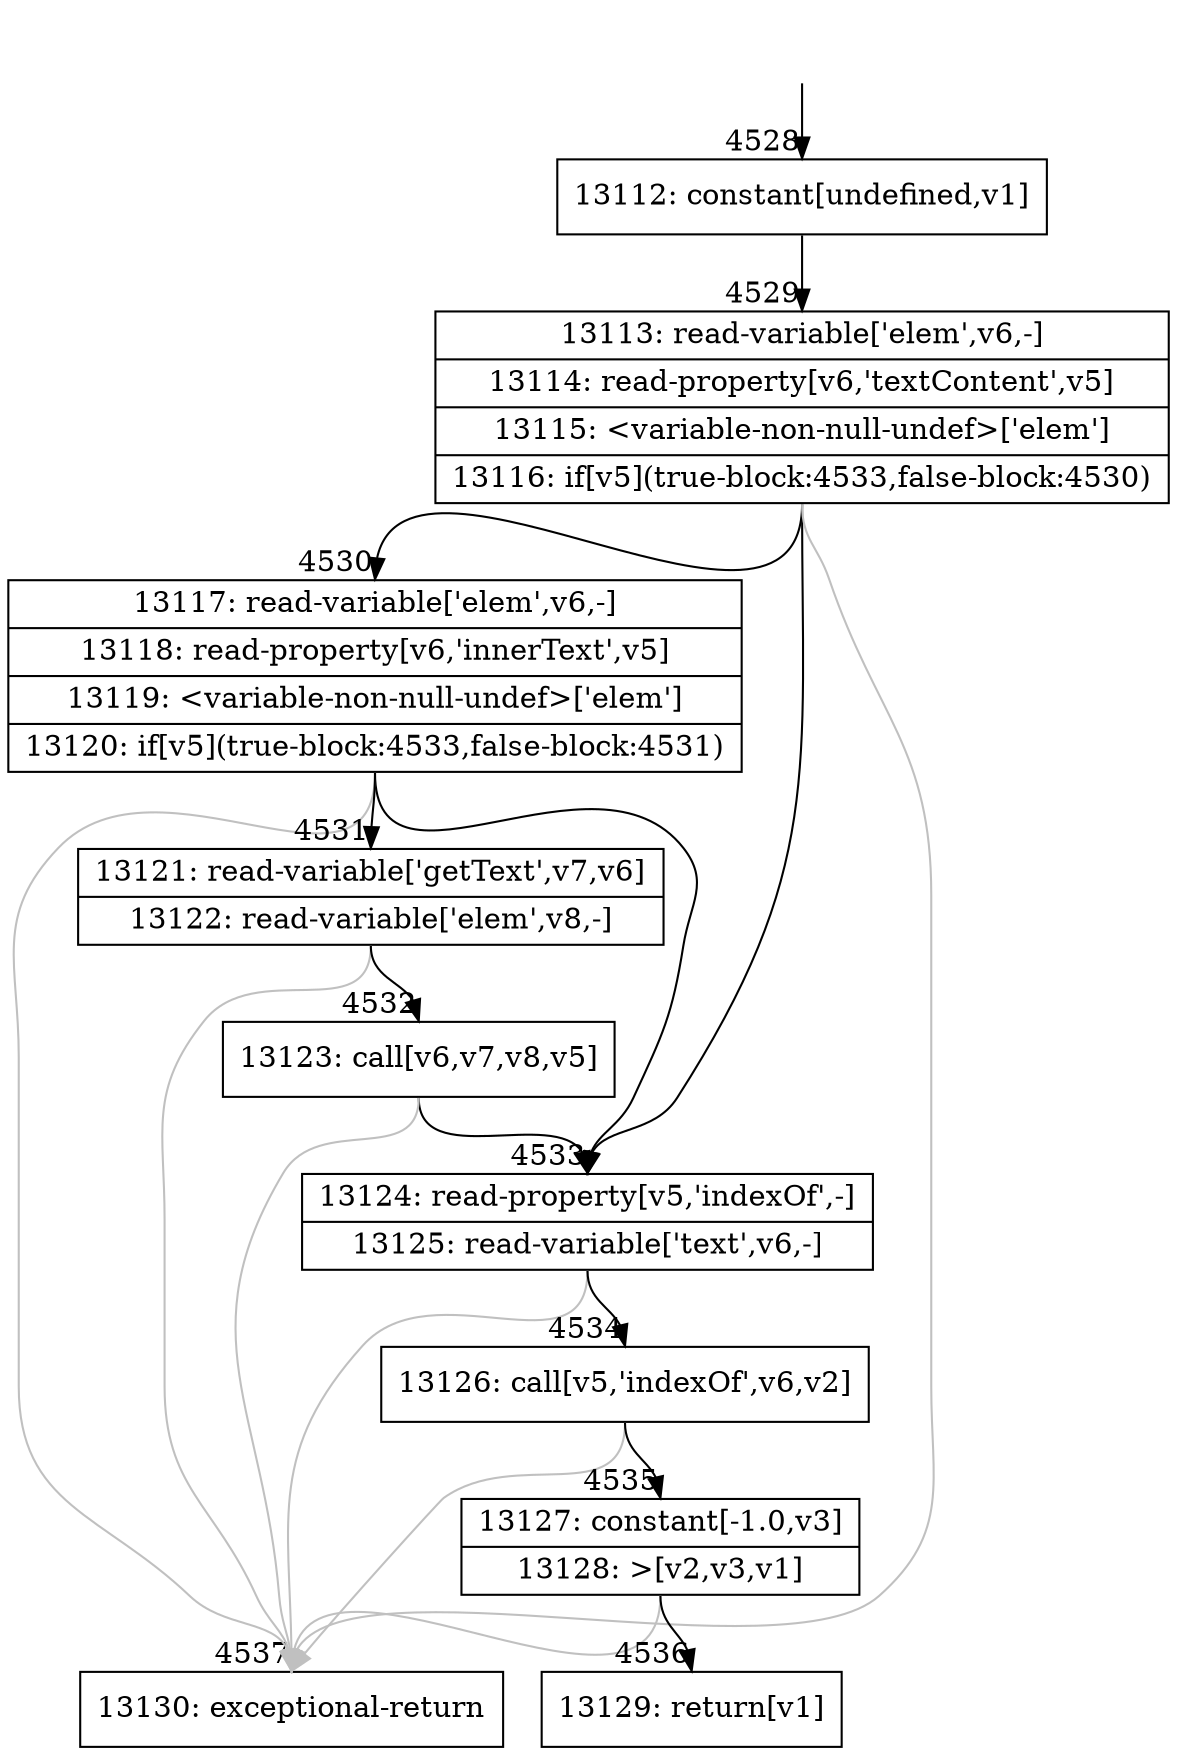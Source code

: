 digraph {
rankdir="TD"
BB_entry295[shape=none,label=""];
BB_entry295 -> BB4528 [tailport=s, headport=n, headlabel="    4528"]
BB4528 [shape=record label="{13112: constant[undefined,v1]}" ] 
BB4528 -> BB4529 [tailport=s, headport=n, headlabel="      4529"]
BB4529 [shape=record label="{13113: read-variable['elem',v6,-]|13114: read-property[v6,'textContent',v5]|13115: \<variable-non-null-undef\>['elem']|13116: if[v5](true-block:4533,false-block:4530)}" ] 
BB4529 -> BB4533 [tailport=s, headport=n, headlabel="      4533"]
BB4529 -> BB4530 [tailport=s, headport=n, headlabel="      4530"]
BB4529 -> BB4537 [tailport=s, headport=n, color=gray, headlabel="      4537"]
BB4530 [shape=record label="{13117: read-variable['elem',v6,-]|13118: read-property[v6,'innerText',v5]|13119: \<variable-non-null-undef\>['elem']|13120: if[v5](true-block:4533,false-block:4531)}" ] 
BB4530 -> BB4533 [tailport=s, headport=n]
BB4530 -> BB4531 [tailport=s, headport=n, headlabel="      4531"]
BB4530 -> BB4537 [tailport=s, headport=n, color=gray]
BB4531 [shape=record label="{13121: read-variable['getText',v7,v6]|13122: read-variable['elem',v8,-]}" ] 
BB4531 -> BB4532 [tailport=s, headport=n, headlabel="      4532"]
BB4531 -> BB4537 [tailport=s, headport=n, color=gray]
BB4532 [shape=record label="{13123: call[v6,v7,v8,v5]}" ] 
BB4532 -> BB4533 [tailport=s, headport=n]
BB4532 -> BB4537 [tailport=s, headport=n, color=gray]
BB4533 [shape=record label="{13124: read-property[v5,'indexOf',-]|13125: read-variable['text',v6,-]}" ] 
BB4533 -> BB4534 [tailport=s, headport=n, headlabel="      4534"]
BB4533 -> BB4537 [tailport=s, headport=n, color=gray]
BB4534 [shape=record label="{13126: call[v5,'indexOf',v6,v2]}" ] 
BB4534 -> BB4535 [tailport=s, headport=n, headlabel="      4535"]
BB4534 -> BB4537 [tailport=s, headport=n, color=gray]
BB4535 [shape=record label="{13127: constant[-1.0,v3]|13128: \>[v2,v3,v1]}" ] 
BB4535 -> BB4536 [tailport=s, headport=n, headlabel="      4536"]
BB4535 -> BB4537 [tailport=s, headport=n, color=gray]
BB4536 [shape=record label="{13129: return[v1]}" ] 
BB4537 [shape=record label="{13130: exceptional-return}" ] 
}
